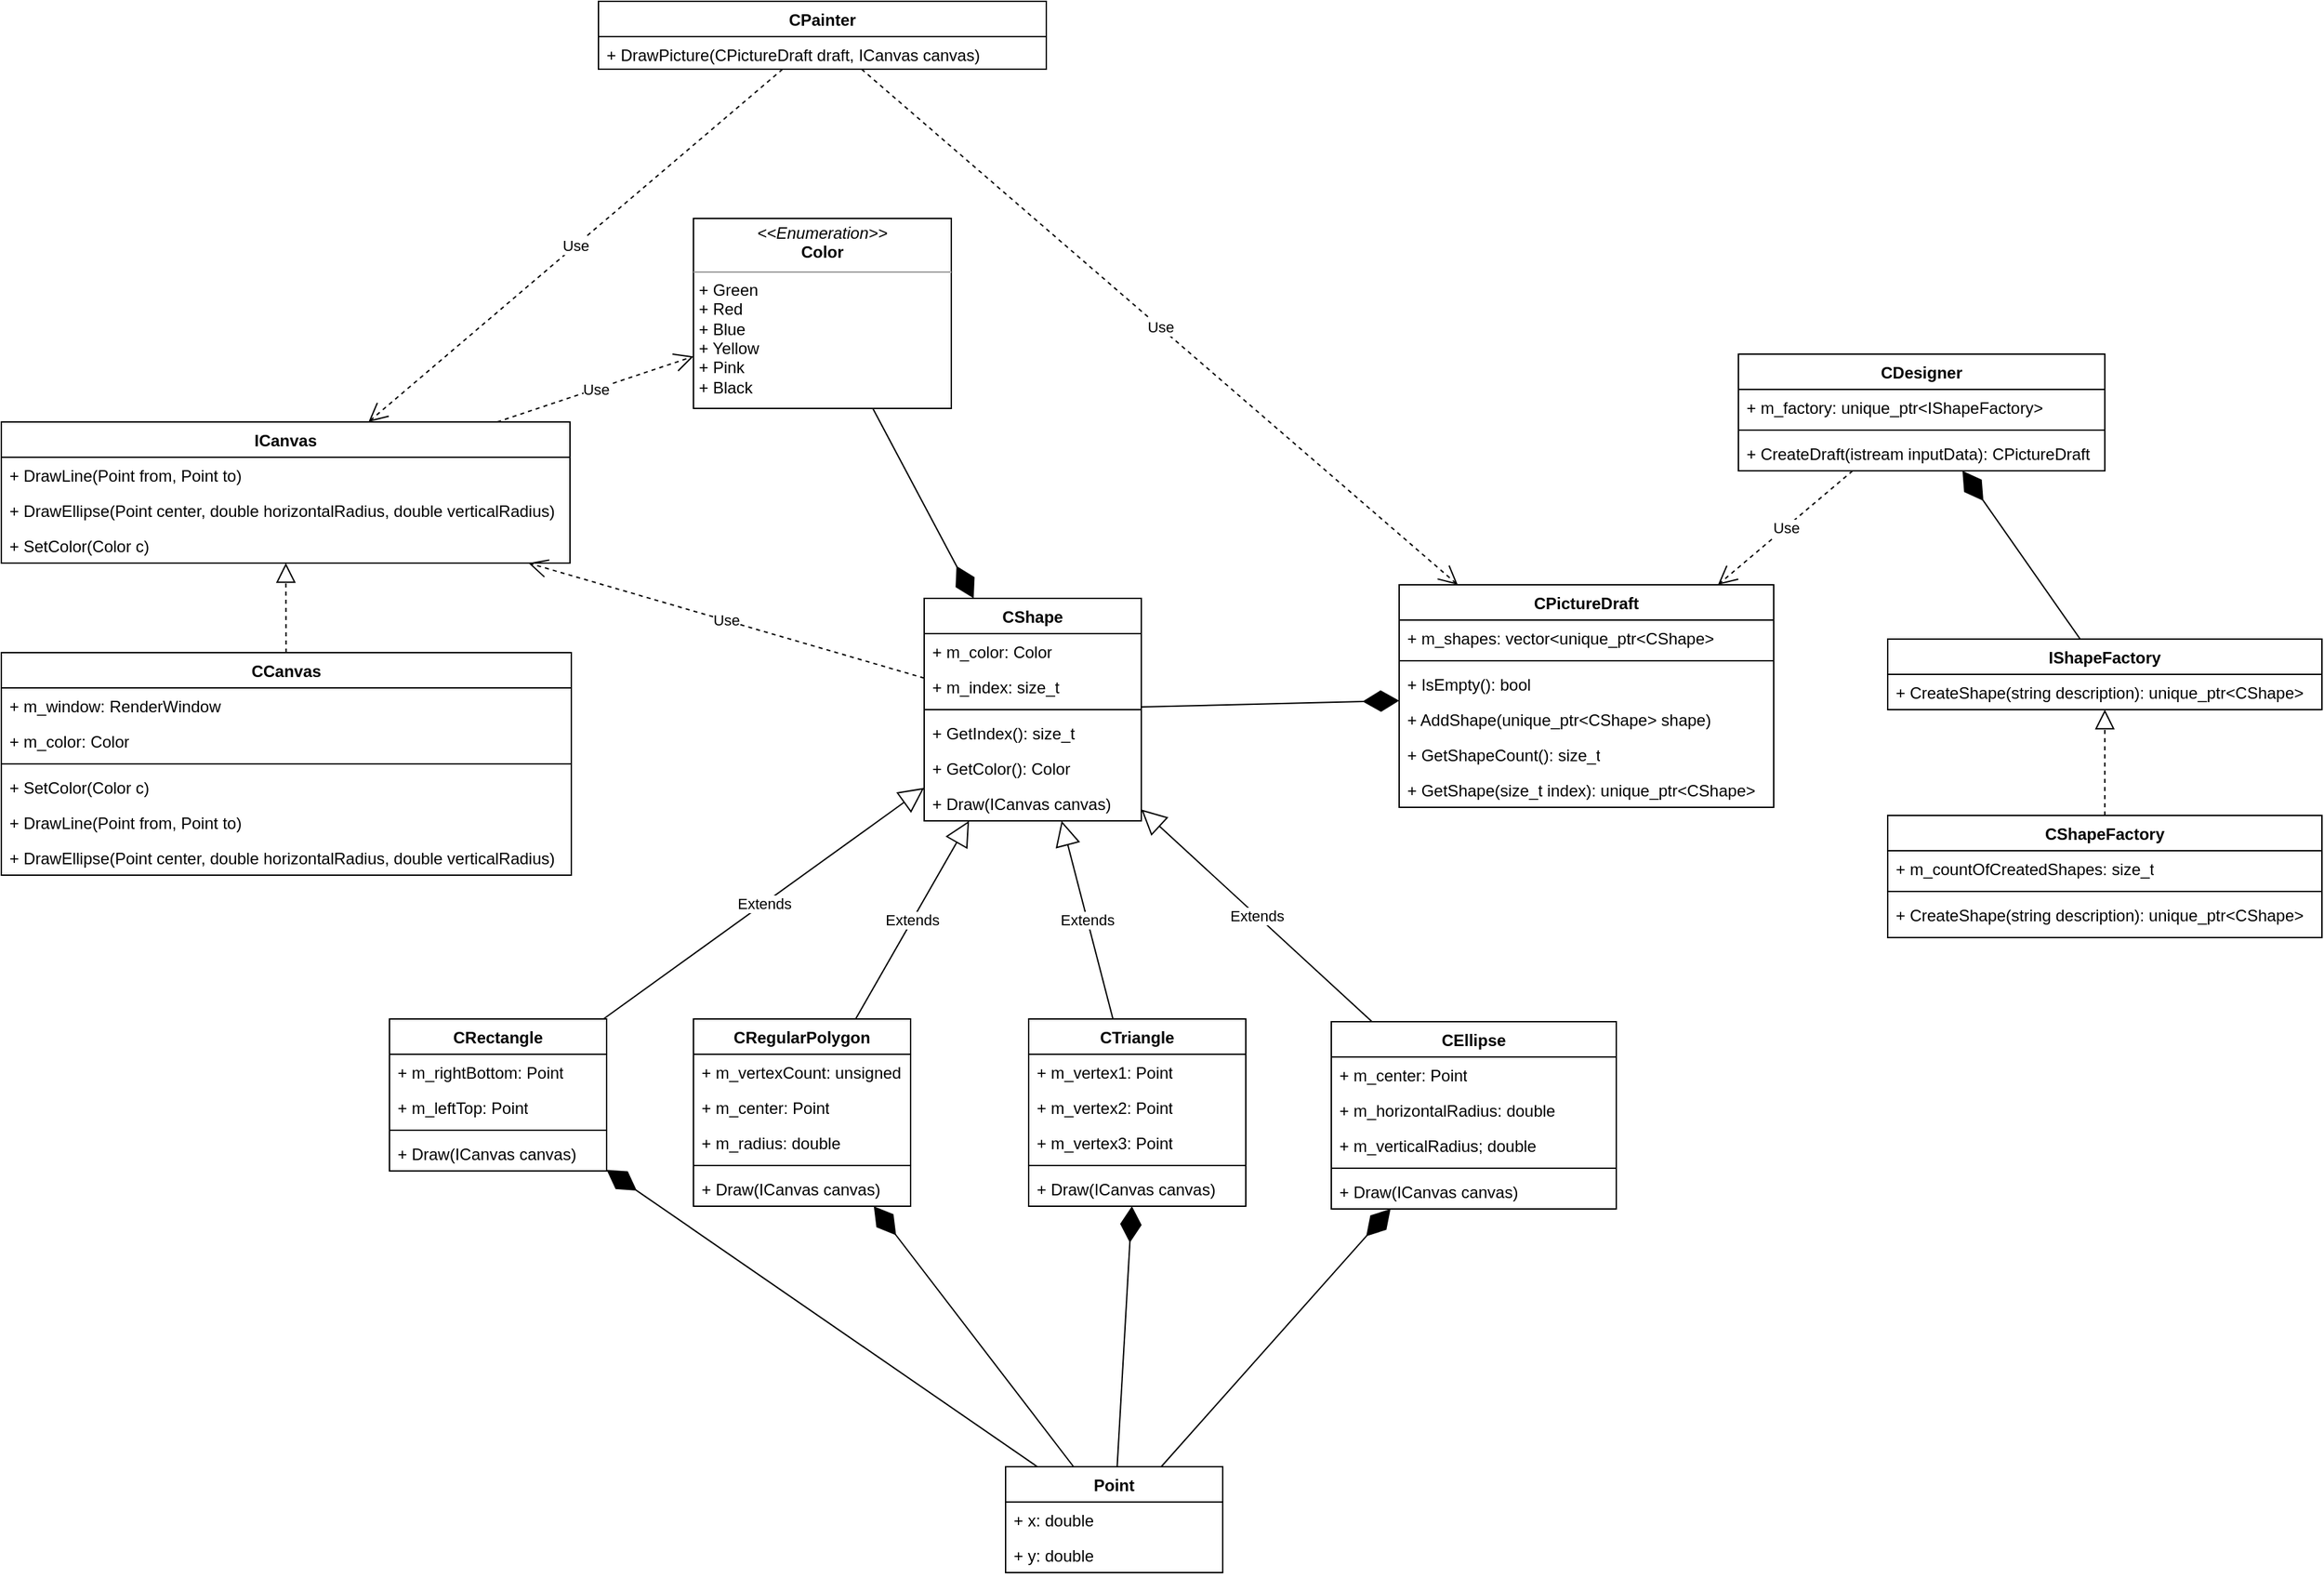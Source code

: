 <mxfile version="22.0.8" type="device">
  <diagram name="Страница — 1" id="-YNvMnQjq7Tij7BPcwQZ">
    <mxGraphModel dx="2577" dy="2059" grid="1" gridSize="10" guides="1" tooltips="1" connect="1" arrows="1" fold="1" page="1" pageScale="1" pageWidth="827" pageHeight="1169" math="0" shadow="0">
      <root>
        <mxCell id="0" />
        <mxCell id="1" parent="0" />
        <mxCell id="t78Gs1ULenRcxNKrH4xe-1" value="CPainter" style="swimlane;fontStyle=1;align=center;verticalAlign=top;childLayout=stackLayout;horizontal=1;startSize=26;horizontalStack=0;resizeParent=1;resizeParentMax=0;resizeLast=0;collapsible=1;marginBottom=0;whiteSpace=wrap;html=1;" parent="1" vertex="1">
          <mxGeometry x="350" y="-740" width="330" height="50" as="geometry" />
        </mxCell>
        <mxCell id="t78Gs1ULenRcxNKrH4xe-4" value="+ DrawPicture(CPictureDraft draft, ICanvas canvas)" style="text;strokeColor=none;fillColor=none;align=left;verticalAlign=top;spacingLeft=4;spacingRight=4;overflow=hidden;rotatable=0;points=[[0,0.5],[1,0.5]];portConstraint=eastwest;whiteSpace=wrap;html=1;" parent="t78Gs1ULenRcxNKrH4xe-1" vertex="1">
          <mxGeometry y="26" width="330" height="24" as="geometry" />
        </mxCell>
        <mxCell id="t78Gs1ULenRcxNKrH4xe-5" value="CPictureDraft" style="swimlane;fontStyle=1;align=center;verticalAlign=top;childLayout=stackLayout;horizontal=1;startSize=26;horizontalStack=0;resizeParent=1;resizeParentMax=0;resizeLast=0;collapsible=1;marginBottom=0;whiteSpace=wrap;html=1;" parent="1" vertex="1">
          <mxGeometry x="940" y="-310" width="276" height="164" as="geometry" />
        </mxCell>
        <mxCell id="t78Gs1ULenRcxNKrH4xe-6" value="+ m_shapes: vector&amp;lt;unique_ptr&amp;lt;CShape&amp;gt;" style="text;strokeColor=none;fillColor=none;align=left;verticalAlign=top;spacingLeft=4;spacingRight=4;overflow=hidden;rotatable=0;points=[[0,0.5],[1,0.5]];portConstraint=eastwest;whiteSpace=wrap;html=1;" parent="t78Gs1ULenRcxNKrH4xe-5" vertex="1">
          <mxGeometry y="26" width="276" height="26" as="geometry" />
        </mxCell>
        <mxCell id="t78Gs1ULenRcxNKrH4xe-7" value="" style="line;strokeWidth=1;fillColor=none;align=left;verticalAlign=middle;spacingTop=-1;spacingLeft=3;spacingRight=3;rotatable=0;labelPosition=right;points=[];portConstraint=eastwest;strokeColor=inherit;" parent="t78Gs1ULenRcxNKrH4xe-5" vertex="1">
          <mxGeometry y="52" width="276" height="8" as="geometry" />
        </mxCell>
        <mxCell id="t78Gs1ULenRcxNKrH4xe-8" value="+ IsEmpty(): bool" style="text;strokeColor=none;fillColor=none;align=left;verticalAlign=top;spacingLeft=4;spacingRight=4;overflow=hidden;rotatable=0;points=[[0,0.5],[1,0.5]];portConstraint=eastwest;whiteSpace=wrap;html=1;" parent="t78Gs1ULenRcxNKrH4xe-5" vertex="1">
          <mxGeometry y="60" width="276" height="26" as="geometry" />
        </mxCell>
        <mxCell id="t78Gs1ULenRcxNKrH4xe-9" value="+ AddShape(unique_ptr&amp;lt;CShape&amp;gt; shape)" style="text;strokeColor=none;fillColor=none;align=left;verticalAlign=top;spacingLeft=4;spacingRight=4;overflow=hidden;rotatable=0;points=[[0,0.5],[1,0.5]];portConstraint=eastwest;whiteSpace=wrap;html=1;" parent="t78Gs1ULenRcxNKrH4xe-5" vertex="1">
          <mxGeometry y="86" width="276" height="26" as="geometry" />
        </mxCell>
        <mxCell id="t78Gs1ULenRcxNKrH4xe-10" value="+ GetShapeCount(): size_t" style="text;strokeColor=none;fillColor=none;align=left;verticalAlign=top;spacingLeft=4;spacingRight=4;overflow=hidden;rotatable=0;points=[[0,0.5],[1,0.5]];portConstraint=eastwest;whiteSpace=wrap;html=1;" parent="t78Gs1ULenRcxNKrH4xe-5" vertex="1">
          <mxGeometry y="112" width="276" height="26" as="geometry" />
        </mxCell>
        <mxCell id="t78Gs1ULenRcxNKrH4xe-11" value="+ GetShape(size_t index): unique_ptr&amp;lt;CShape&amp;gt;" style="text;strokeColor=none;fillColor=none;align=left;verticalAlign=top;spacingLeft=4;spacingRight=4;overflow=hidden;rotatable=0;points=[[0,0.5],[1,0.5]];portConstraint=eastwest;whiteSpace=wrap;html=1;" parent="t78Gs1ULenRcxNKrH4xe-5" vertex="1">
          <mxGeometry y="138" width="276" height="26" as="geometry" />
        </mxCell>
        <mxCell id="t78Gs1ULenRcxNKrH4xe-12" value="CCanvas" style="swimlane;fontStyle=1;align=center;verticalAlign=top;childLayout=stackLayout;horizontal=1;startSize=26;horizontalStack=0;resizeParent=1;resizeParentMax=0;resizeLast=0;collapsible=1;marginBottom=0;whiteSpace=wrap;html=1;" parent="1" vertex="1">
          <mxGeometry x="-90" y="-260" width="420" height="164" as="geometry" />
        </mxCell>
        <mxCell id="t78Gs1ULenRcxNKrH4xe-16" value="+ m_window: RenderWindow" style="text;strokeColor=none;fillColor=none;align=left;verticalAlign=top;spacingLeft=4;spacingRight=4;overflow=hidden;rotatable=0;points=[[0,0.5],[1,0.5]];portConstraint=eastwest;whiteSpace=wrap;html=1;" parent="t78Gs1ULenRcxNKrH4xe-12" vertex="1">
          <mxGeometry y="26" width="420" height="26" as="geometry" />
        </mxCell>
        <mxCell id="t78Gs1ULenRcxNKrH4xe-13" value="+ m_color: Color" style="text;strokeColor=none;fillColor=none;align=left;verticalAlign=top;spacingLeft=4;spacingRight=4;overflow=hidden;rotatable=0;points=[[0,0.5],[1,0.5]];portConstraint=eastwest;whiteSpace=wrap;html=1;" parent="t78Gs1ULenRcxNKrH4xe-12" vertex="1">
          <mxGeometry y="52" width="420" height="26" as="geometry" />
        </mxCell>
        <mxCell id="t78Gs1ULenRcxNKrH4xe-14" value="" style="line;strokeWidth=1;fillColor=none;align=left;verticalAlign=middle;spacingTop=-1;spacingLeft=3;spacingRight=3;rotatable=0;labelPosition=right;points=[];portConstraint=eastwest;strokeColor=inherit;" parent="t78Gs1ULenRcxNKrH4xe-12" vertex="1">
          <mxGeometry y="78" width="420" height="8" as="geometry" />
        </mxCell>
        <mxCell id="t78Gs1ULenRcxNKrH4xe-15" value="+ SetColor(Color c)" style="text;strokeColor=none;fillColor=none;align=left;verticalAlign=top;spacingLeft=4;spacingRight=4;overflow=hidden;rotatable=0;points=[[0,0.5],[1,0.5]];portConstraint=eastwest;whiteSpace=wrap;html=1;" parent="t78Gs1ULenRcxNKrH4xe-12" vertex="1">
          <mxGeometry y="86" width="420" height="26" as="geometry" />
        </mxCell>
        <mxCell id="t78Gs1ULenRcxNKrH4xe-17" value="+ DrawLine(Point from, Point to)" style="text;strokeColor=none;fillColor=none;align=left;verticalAlign=top;spacingLeft=4;spacingRight=4;overflow=hidden;rotatable=0;points=[[0,0.5],[1,0.5]];portConstraint=eastwest;whiteSpace=wrap;html=1;" parent="t78Gs1ULenRcxNKrH4xe-12" vertex="1">
          <mxGeometry y="112" width="420" height="26" as="geometry" />
        </mxCell>
        <mxCell id="t78Gs1ULenRcxNKrH4xe-18" value="+ DrawEllipse(Point center, double horizontalRadius, double verticalRadius)" style="text;strokeColor=none;fillColor=none;align=left;verticalAlign=top;spacingLeft=4;spacingRight=4;overflow=hidden;rotatable=0;points=[[0,0.5],[1,0.5]];portConstraint=eastwest;whiteSpace=wrap;html=1;" parent="t78Gs1ULenRcxNKrH4xe-12" vertex="1">
          <mxGeometry y="138" width="420" height="26" as="geometry" />
        </mxCell>
        <mxCell id="t78Gs1ULenRcxNKrH4xe-19" value="CDesigner" style="swimlane;fontStyle=1;align=center;verticalAlign=top;childLayout=stackLayout;horizontal=1;startSize=26;horizontalStack=0;resizeParent=1;resizeParentMax=0;resizeLast=0;collapsible=1;marginBottom=0;whiteSpace=wrap;html=1;" parent="1" vertex="1">
          <mxGeometry x="1190" y="-480" width="270" height="86" as="geometry" />
        </mxCell>
        <mxCell id="t78Gs1ULenRcxNKrH4xe-20" value="+ m_factory: unique_ptr&amp;lt;IShapeFactory&amp;gt;" style="text;strokeColor=none;fillColor=none;align=left;verticalAlign=top;spacingLeft=4;spacingRight=4;overflow=hidden;rotatable=0;points=[[0,0.5],[1,0.5]];portConstraint=eastwest;whiteSpace=wrap;html=1;" parent="t78Gs1ULenRcxNKrH4xe-19" vertex="1">
          <mxGeometry y="26" width="270" height="26" as="geometry" />
        </mxCell>
        <mxCell id="t78Gs1ULenRcxNKrH4xe-21" value="" style="line;strokeWidth=1;fillColor=none;align=left;verticalAlign=middle;spacingTop=-1;spacingLeft=3;spacingRight=3;rotatable=0;labelPosition=right;points=[];portConstraint=eastwest;strokeColor=inherit;" parent="t78Gs1ULenRcxNKrH4xe-19" vertex="1">
          <mxGeometry y="52" width="270" height="8" as="geometry" />
        </mxCell>
        <mxCell id="t78Gs1ULenRcxNKrH4xe-22" value="+ CreateDraft(istream inputData): CPictureDraft" style="text;strokeColor=none;fillColor=none;align=left;verticalAlign=top;spacingLeft=4;spacingRight=4;overflow=hidden;rotatable=0;points=[[0,0.5],[1,0.5]];portConstraint=eastwest;whiteSpace=wrap;html=1;" parent="t78Gs1ULenRcxNKrH4xe-19" vertex="1">
          <mxGeometry y="60" width="270" height="26" as="geometry" />
        </mxCell>
        <mxCell id="t78Gs1ULenRcxNKrH4xe-23" value="CEllipse" style="swimlane;fontStyle=1;align=center;verticalAlign=top;childLayout=stackLayout;horizontal=1;startSize=26;horizontalStack=0;resizeParent=1;resizeParentMax=0;resizeLast=0;collapsible=1;marginBottom=0;whiteSpace=wrap;html=1;" parent="1" vertex="1">
          <mxGeometry x="890" y="12" width="210" height="138" as="geometry" />
        </mxCell>
        <mxCell id="t78Gs1ULenRcxNKrH4xe-27" value="+ m_center: Point" style="text;strokeColor=none;fillColor=none;align=left;verticalAlign=top;spacingLeft=4;spacingRight=4;overflow=hidden;rotatable=0;points=[[0,0.5],[1,0.5]];portConstraint=eastwest;whiteSpace=wrap;html=1;" parent="t78Gs1ULenRcxNKrH4xe-23" vertex="1">
          <mxGeometry y="26" width="210" height="26" as="geometry" />
        </mxCell>
        <mxCell id="t78Gs1ULenRcxNKrH4xe-28" value="+ m_horizontalRadius: double" style="text;strokeColor=none;fillColor=none;align=left;verticalAlign=top;spacingLeft=4;spacingRight=4;overflow=hidden;rotatable=0;points=[[0,0.5],[1,0.5]];portConstraint=eastwest;whiteSpace=wrap;html=1;" parent="t78Gs1ULenRcxNKrH4xe-23" vertex="1">
          <mxGeometry y="52" width="210" height="26" as="geometry" />
        </mxCell>
        <mxCell id="t78Gs1ULenRcxNKrH4xe-24" value="+ m_verticalRadius; double" style="text;strokeColor=none;fillColor=none;align=left;verticalAlign=top;spacingLeft=4;spacingRight=4;overflow=hidden;rotatable=0;points=[[0,0.5],[1,0.5]];portConstraint=eastwest;whiteSpace=wrap;html=1;" parent="t78Gs1ULenRcxNKrH4xe-23" vertex="1">
          <mxGeometry y="78" width="210" height="26" as="geometry" />
        </mxCell>
        <mxCell id="t78Gs1ULenRcxNKrH4xe-25" value="" style="line;strokeWidth=1;fillColor=none;align=left;verticalAlign=middle;spacingTop=-1;spacingLeft=3;spacingRight=3;rotatable=0;labelPosition=right;points=[];portConstraint=eastwest;strokeColor=inherit;" parent="t78Gs1ULenRcxNKrH4xe-23" vertex="1">
          <mxGeometry y="104" width="210" height="8" as="geometry" />
        </mxCell>
        <mxCell id="t78Gs1ULenRcxNKrH4xe-26" value="+ Draw(ICanvas canvas)" style="text;strokeColor=none;fillColor=none;align=left;verticalAlign=top;spacingLeft=4;spacingRight=4;overflow=hidden;rotatable=0;points=[[0,0.5],[1,0.5]];portConstraint=eastwest;whiteSpace=wrap;html=1;" parent="t78Gs1ULenRcxNKrH4xe-23" vertex="1">
          <mxGeometry y="112" width="210" height="26" as="geometry" />
        </mxCell>
        <mxCell id="t78Gs1ULenRcxNKrH4xe-29" value="CRectangle" style="swimlane;fontStyle=1;align=center;verticalAlign=top;childLayout=stackLayout;horizontal=1;startSize=26;horizontalStack=0;resizeParent=1;resizeParentMax=0;resizeLast=0;collapsible=1;marginBottom=0;whiteSpace=wrap;html=1;" parent="1" vertex="1">
          <mxGeometry x="196" y="10" width="160" height="112" as="geometry" />
        </mxCell>
        <mxCell id="t78Gs1ULenRcxNKrH4xe-33" value="+ m_rightBottom: Point" style="text;strokeColor=none;fillColor=none;align=left;verticalAlign=top;spacingLeft=4;spacingRight=4;overflow=hidden;rotatable=0;points=[[0,0.5],[1,0.5]];portConstraint=eastwest;whiteSpace=wrap;html=1;" parent="t78Gs1ULenRcxNKrH4xe-29" vertex="1">
          <mxGeometry y="26" width="160" height="26" as="geometry" />
        </mxCell>
        <mxCell id="t78Gs1ULenRcxNKrH4xe-30" value="+ m_leftTop: Point" style="text;strokeColor=none;fillColor=none;align=left;verticalAlign=top;spacingLeft=4;spacingRight=4;overflow=hidden;rotatable=0;points=[[0,0.5],[1,0.5]];portConstraint=eastwest;whiteSpace=wrap;html=1;" parent="t78Gs1ULenRcxNKrH4xe-29" vertex="1">
          <mxGeometry y="52" width="160" height="26" as="geometry" />
        </mxCell>
        <mxCell id="t78Gs1ULenRcxNKrH4xe-31" value="" style="line;strokeWidth=1;fillColor=none;align=left;verticalAlign=middle;spacingTop=-1;spacingLeft=3;spacingRight=3;rotatable=0;labelPosition=right;points=[];portConstraint=eastwest;strokeColor=inherit;" parent="t78Gs1ULenRcxNKrH4xe-29" vertex="1">
          <mxGeometry y="78" width="160" height="8" as="geometry" />
        </mxCell>
        <mxCell id="t78Gs1ULenRcxNKrH4xe-32" value="+ Draw(ICanvas canvas)" style="text;strokeColor=none;fillColor=none;align=left;verticalAlign=top;spacingLeft=4;spacingRight=4;overflow=hidden;rotatable=0;points=[[0,0.5],[1,0.5]];portConstraint=eastwest;whiteSpace=wrap;html=1;" parent="t78Gs1ULenRcxNKrH4xe-29" vertex="1">
          <mxGeometry y="86" width="160" height="26" as="geometry" />
        </mxCell>
        <mxCell id="t78Gs1ULenRcxNKrH4xe-34" value="CRegularPolygon" style="swimlane;fontStyle=1;align=center;verticalAlign=top;childLayout=stackLayout;horizontal=1;startSize=26;horizontalStack=0;resizeParent=1;resizeParentMax=0;resizeLast=0;collapsible=1;marginBottom=0;whiteSpace=wrap;html=1;" parent="1" vertex="1">
          <mxGeometry x="420" y="10" width="160" height="138" as="geometry" />
        </mxCell>
        <mxCell id="t78Gs1ULenRcxNKrH4xe-35" value="+ m_vertexCount: unsigned" style="text;strokeColor=none;fillColor=none;align=left;verticalAlign=top;spacingLeft=4;spacingRight=4;overflow=hidden;rotatable=0;points=[[0,0.5],[1,0.5]];portConstraint=eastwest;whiteSpace=wrap;html=1;" parent="t78Gs1ULenRcxNKrH4xe-34" vertex="1">
          <mxGeometry y="26" width="160" height="26" as="geometry" />
        </mxCell>
        <mxCell id="t78Gs1ULenRcxNKrH4xe-38" value="+ m_center: Point" style="text;strokeColor=none;fillColor=none;align=left;verticalAlign=top;spacingLeft=4;spacingRight=4;overflow=hidden;rotatable=0;points=[[0,0.5],[1,0.5]];portConstraint=eastwest;whiteSpace=wrap;html=1;" parent="t78Gs1ULenRcxNKrH4xe-34" vertex="1">
          <mxGeometry y="52" width="160" height="26" as="geometry" />
        </mxCell>
        <mxCell id="t78Gs1ULenRcxNKrH4xe-39" value="+ m_radius: double" style="text;strokeColor=none;fillColor=none;align=left;verticalAlign=top;spacingLeft=4;spacingRight=4;overflow=hidden;rotatable=0;points=[[0,0.5],[1,0.5]];portConstraint=eastwest;whiteSpace=wrap;html=1;" parent="t78Gs1ULenRcxNKrH4xe-34" vertex="1">
          <mxGeometry y="78" width="160" height="26" as="geometry" />
        </mxCell>
        <mxCell id="t78Gs1ULenRcxNKrH4xe-36" value="" style="line;strokeWidth=1;fillColor=none;align=left;verticalAlign=middle;spacingTop=-1;spacingLeft=3;spacingRight=3;rotatable=0;labelPosition=right;points=[];portConstraint=eastwest;strokeColor=inherit;" parent="t78Gs1ULenRcxNKrH4xe-34" vertex="1">
          <mxGeometry y="104" width="160" height="8" as="geometry" />
        </mxCell>
        <mxCell id="t78Gs1ULenRcxNKrH4xe-37" value="+ Draw(ICanvas canvas)" style="text;strokeColor=none;fillColor=none;align=left;verticalAlign=top;spacingLeft=4;spacingRight=4;overflow=hidden;rotatable=0;points=[[0,0.5],[1,0.5]];portConstraint=eastwest;whiteSpace=wrap;html=1;" parent="t78Gs1ULenRcxNKrH4xe-34" vertex="1">
          <mxGeometry y="112" width="160" height="26" as="geometry" />
        </mxCell>
        <mxCell id="t78Gs1ULenRcxNKrH4xe-40" value="CShape" style="swimlane;fontStyle=1;align=center;verticalAlign=top;childLayout=stackLayout;horizontal=1;startSize=26;horizontalStack=0;resizeParent=1;resizeParentMax=0;resizeLast=0;collapsible=1;marginBottom=0;whiteSpace=wrap;html=1;" parent="1" vertex="1">
          <mxGeometry x="590" y="-300" width="160" height="164" as="geometry" />
        </mxCell>
        <mxCell id="t78Gs1ULenRcxNKrH4xe-44" value="+ m_color: Color" style="text;strokeColor=none;fillColor=none;align=left;verticalAlign=top;spacingLeft=4;spacingRight=4;overflow=hidden;rotatable=0;points=[[0,0.5],[1,0.5]];portConstraint=eastwest;whiteSpace=wrap;html=1;" parent="t78Gs1ULenRcxNKrH4xe-40" vertex="1">
          <mxGeometry y="26" width="160" height="26" as="geometry" />
        </mxCell>
        <mxCell id="t78Gs1ULenRcxNKrH4xe-41" value="+ m_index: size_t" style="text;strokeColor=none;fillColor=none;align=left;verticalAlign=top;spacingLeft=4;spacingRight=4;overflow=hidden;rotatable=0;points=[[0,0.5],[1,0.5]];portConstraint=eastwest;whiteSpace=wrap;html=1;" parent="t78Gs1ULenRcxNKrH4xe-40" vertex="1">
          <mxGeometry y="52" width="160" height="26" as="geometry" />
        </mxCell>
        <mxCell id="t78Gs1ULenRcxNKrH4xe-42" value="" style="line;strokeWidth=1;fillColor=none;align=left;verticalAlign=middle;spacingTop=-1;spacingLeft=3;spacingRight=3;rotatable=0;labelPosition=right;points=[];portConstraint=eastwest;strokeColor=inherit;" parent="t78Gs1ULenRcxNKrH4xe-40" vertex="1">
          <mxGeometry y="78" width="160" height="8" as="geometry" />
        </mxCell>
        <mxCell id="t78Gs1ULenRcxNKrH4xe-43" value="+ GetIndex(): size_t" style="text;strokeColor=none;fillColor=none;align=left;verticalAlign=top;spacingLeft=4;spacingRight=4;overflow=hidden;rotatable=0;points=[[0,0.5],[1,0.5]];portConstraint=eastwest;whiteSpace=wrap;html=1;" parent="t78Gs1ULenRcxNKrH4xe-40" vertex="1">
          <mxGeometry y="86" width="160" height="26" as="geometry" />
        </mxCell>
        <mxCell id="t78Gs1ULenRcxNKrH4xe-45" value="+ GetColor(): Color" style="text;strokeColor=none;fillColor=none;align=left;verticalAlign=top;spacingLeft=4;spacingRight=4;overflow=hidden;rotatable=0;points=[[0,0.5],[1,0.5]];portConstraint=eastwest;whiteSpace=wrap;html=1;" parent="t78Gs1ULenRcxNKrH4xe-40" vertex="1">
          <mxGeometry y="112" width="160" height="26" as="geometry" />
        </mxCell>
        <mxCell id="t78Gs1ULenRcxNKrH4xe-46" value="+ Draw(ICanvas canvas)" style="text;strokeColor=none;fillColor=none;align=left;verticalAlign=top;spacingLeft=4;spacingRight=4;overflow=hidden;rotatable=0;points=[[0,0.5],[1,0.5]];portConstraint=eastwest;whiteSpace=wrap;html=1;" parent="t78Gs1ULenRcxNKrH4xe-40" vertex="1">
          <mxGeometry y="138" width="160" height="26" as="geometry" />
        </mxCell>
        <mxCell id="t78Gs1ULenRcxNKrH4xe-47" value="CShapeFactory" style="swimlane;fontStyle=1;align=center;verticalAlign=top;childLayout=stackLayout;horizontal=1;startSize=26;horizontalStack=0;resizeParent=1;resizeParentMax=0;resizeLast=0;collapsible=1;marginBottom=0;whiteSpace=wrap;html=1;" parent="1" vertex="1">
          <mxGeometry x="1300" y="-140" width="320" height="90" as="geometry" />
        </mxCell>
        <mxCell id="t78Gs1ULenRcxNKrH4xe-48" value="+ m_countOfCreatedShapes: size_t" style="text;strokeColor=none;fillColor=none;align=left;verticalAlign=top;spacingLeft=4;spacingRight=4;overflow=hidden;rotatable=0;points=[[0,0.5],[1,0.5]];portConstraint=eastwest;whiteSpace=wrap;html=1;" parent="t78Gs1ULenRcxNKrH4xe-47" vertex="1">
          <mxGeometry y="26" width="320" height="26" as="geometry" />
        </mxCell>
        <mxCell id="t78Gs1ULenRcxNKrH4xe-49" value="" style="line;strokeWidth=1;fillColor=none;align=left;verticalAlign=middle;spacingTop=-1;spacingLeft=3;spacingRight=3;rotatable=0;labelPosition=right;points=[];portConstraint=eastwest;strokeColor=inherit;" parent="t78Gs1ULenRcxNKrH4xe-47" vertex="1">
          <mxGeometry y="52" width="320" height="8" as="geometry" />
        </mxCell>
        <mxCell id="t78Gs1ULenRcxNKrH4xe-50" value="+ CreateShape(string description): unique_ptr&amp;lt;CShape&amp;gt;" style="text;strokeColor=none;fillColor=none;align=left;verticalAlign=top;spacingLeft=4;spacingRight=4;overflow=hidden;rotatable=0;points=[[0,0.5],[1,0.5]];portConstraint=eastwest;whiteSpace=wrap;html=1;" parent="t78Gs1ULenRcxNKrH4xe-47" vertex="1">
          <mxGeometry y="60" width="320" height="30" as="geometry" />
        </mxCell>
        <mxCell id="t78Gs1ULenRcxNKrH4xe-51" value="CTriangle" style="swimlane;fontStyle=1;align=center;verticalAlign=top;childLayout=stackLayout;horizontal=1;startSize=26;horizontalStack=0;resizeParent=1;resizeParentMax=0;resizeLast=0;collapsible=1;marginBottom=0;whiteSpace=wrap;html=1;" parent="1" vertex="1">
          <mxGeometry x="667" y="10" width="160" height="138" as="geometry" />
        </mxCell>
        <mxCell id="t78Gs1ULenRcxNKrH4xe-55" value="+ m_vertex1: Point" style="text;strokeColor=none;fillColor=none;align=left;verticalAlign=top;spacingLeft=4;spacingRight=4;overflow=hidden;rotatable=0;points=[[0,0.5],[1,0.5]];portConstraint=eastwest;whiteSpace=wrap;html=1;" parent="t78Gs1ULenRcxNKrH4xe-51" vertex="1">
          <mxGeometry y="26" width="160" height="26" as="geometry" />
        </mxCell>
        <mxCell id="t78Gs1ULenRcxNKrH4xe-56" value="+ m_vertex2: Point" style="text;strokeColor=none;fillColor=none;align=left;verticalAlign=top;spacingLeft=4;spacingRight=4;overflow=hidden;rotatable=0;points=[[0,0.5],[1,0.5]];portConstraint=eastwest;whiteSpace=wrap;html=1;" parent="t78Gs1ULenRcxNKrH4xe-51" vertex="1">
          <mxGeometry y="52" width="160" height="26" as="geometry" />
        </mxCell>
        <mxCell id="t78Gs1ULenRcxNKrH4xe-52" value="+ m_vertex3: Point" style="text;strokeColor=none;fillColor=none;align=left;verticalAlign=top;spacingLeft=4;spacingRight=4;overflow=hidden;rotatable=0;points=[[0,0.5],[1,0.5]];portConstraint=eastwest;whiteSpace=wrap;html=1;" parent="t78Gs1ULenRcxNKrH4xe-51" vertex="1">
          <mxGeometry y="78" width="160" height="26" as="geometry" />
        </mxCell>
        <mxCell id="t78Gs1ULenRcxNKrH4xe-53" value="" style="line;strokeWidth=1;fillColor=none;align=left;verticalAlign=middle;spacingTop=-1;spacingLeft=3;spacingRight=3;rotatable=0;labelPosition=right;points=[];portConstraint=eastwest;strokeColor=inherit;" parent="t78Gs1ULenRcxNKrH4xe-51" vertex="1">
          <mxGeometry y="104" width="160" height="8" as="geometry" />
        </mxCell>
        <mxCell id="t78Gs1ULenRcxNKrH4xe-54" value="+ Draw(ICanvas canvas)" style="text;strokeColor=none;fillColor=none;align=left;verticalAlign=top;spacingLeft=4;spacingRight=4;overflow=hidden;rotatable=0;points=[[0,0.5],[1,0.5]];portConstraint=eastwest;whiteSpace=wrap;html=1;" parent="t78Gs1ULenRcxNKrH4xe-51" vertex="1">
          <mxGeometry y="112" width="160" height="26" as="geometry" />
        </mxCell>
        <mxCell id="t78Gs1ULenRcxNKrH4xe-57" value="ICanvas" style="swimlane;fontStyle=1;align=center;verticalAlign=top;childLayout=stackLayout;horizontal=1;startSize=26;horizontalStack=0;resizeParent=1;resizeParentMax=0;resizeLast=0;collapsible=1;marginBottom=0;whiteSpace=wrap;html=1;" parent="1" vertex="1">
          <mxGeometry x="-90" y="-430" width="419" height="104" as="geometry" />
        </mxCell>
        <mxCell id="t78Gs1ULenRcxNKrH4xe-61" value="+ DrawLine(Point from, Point to)" style="text;strokeColor=none;fillColor=none;align=left;verticalAlign=top;spacingLeft=4;spacingRight=4;overflow=hidden;rotatable=0;points=[[0,0.5],[1,0.5]];portConstraint=eastwest;whiteSpace=wrap;html=1;" parent="t78Gs1ULenRcxNKrH4xe-57" vertex="1">
          <mxGeometry y="26" width="419" height="26" as="geometry" />
        </mxCell>
        <mxCell id="t78Gs1ULenRcxNKrH4xe-62" value="+ DrawEllipse(Point center, double horizontalRadius, double verticalRadius)" style="text;strokeColor=none;fillColor=none;align=left;verticalAlign=top;spacingLeft=4;spacingRight=4;overflow=hidden;rotatable=0;points=[[0,0.5],[1,0.5]];portConstraint=eastwest;whiteSpace=wrap;html=1;" parent="t78Gs1ULenRcxNKrH4xe-57" vertex="1">
          <mxGeometry y="52" width="419" height="26" as="geometry" />
        </mxCell>
        <mxCell id="t78Gs1ULenRcxNKrH4xe-60" value="+ SetColor(Color c)" style="text;strokeColor=none;fillColor=none;align=left;verticalAlign=top;spacingLeft=4;spacingRight=4;overflow=hidden;rotatable=0;points=[[0,0.5],[1,0.5]];portConstraint=eastwest;whiteSpace=wrap;html=1;" parent="t78Gs1ULenRcxNKrH4xe-57" vertex="1">
          <mxGeometry y="78" width="419" height="26" as="geometry" />
        </mxCell>
        <mxCell id="t78Gs1ULenRcxNKrH4xe-63" value="IShapeFactory" style="swimlane;fontStyle=1;align=center;verticalAlign=top;childLayout=stackLayout;horizontal=1;startSize=26;horizontalStack=0;resizeParent=1;resizeParentMax=0;resizeLast=0;collapsible=1;marginBottom=0;whiteSpace=wrap;html=1;" parent="1" vertex="1">
          <mxGeometry x="1300" y="-270" width="320" height="52" as="geometry" />
        </mxCell>
        <mxCell id="t78Gs1ULenRcxNKrH4xe-66" value="+ CreateShape(string description): unique_ptr&amp;lt;CShape&amp;gt;" style="text;strokeColor=none;fillColor=none;align=left;verticalAlign=top;spacingLeft=4;spacingRight=4;overflow=hidden;rotatable=0;points=[[0,0.5],[1,0.5]];portConstraint=eastwest;whiteSpace=wrap;html=1;" parent="t78Gs1ULenRcxNKrH4xe-63" vertex="1">
          <mxGeometry y="26" width="320" height="26" as="geometry" />
        </mxCell>
        <mxCell id="t78Gs1ULenRcxNKrH4xe-67" value="Point" style="swimlane;fontStyle=1;align=center;verticalAlign=top;childLayout=stackLayout;horizontal=1;startSize=26;horizontalStack=0;resizeParent=1;resizeParentMax=0;resizeLast=0;collapsible=1;marginBottom=0;whiteSpace=wrap;html=1;" parent="1" vertex="1">
          <mxGeometry x="650" y="340" width="160" height="78" as="geometry" />
        </mxCell>
        <mxCell id="t78Gs1ULenRcxNKrH4xe-68" value="+ x: double" style="text;strokeColor=none;fillColor=none;align=left;verticalAlign=top;spacingLeft=4;spacingRight=4;overflow=hidden;rotatable=0;points=[[0,0.5],[1,0.5]];portConstraint=eastwest;whiteSpace=wrap;html=1;" parent="t78Gs1ULenRcxNKrH4xe-67" vertex="1">
          <mxGeometry y="26" width="160" height="26" as="geometry" />
        </mxCell>
        <mxCell id="t78Gs1ULenRcxNKrH4xe-71" value="+ y: double" style="text;strokeColor=none;fillColor=none;align=left;verticalAlign=top;spacingLeft=4;spacingRight=4;overflow=hidden;rotatable=0;points=[[0,0.5],[1,0.5]];portConstraint=eastwest;whiteSpace=wrap;html=1;" parent="t78Gs1ULenRcxNKrH4xe-67" vertex="1">
          <mxGeometry y="52" width="160" height="26" as="geometry" />
        </mxCell>
        <mxCell id="AnB2SD6rqKawB2Yc-RQ1-1" value="" style="endArrow=block;dashed=1;endFill=0;endSize=12;html=1;rounded=0;" edge="1" parent="1" source="t78Gs1ULenRcxNKrH4xe-12" target="t78Gs1ULenRcxNKrH4xe-57">
          <mxGeometry width="160" relative="1" as="geometry">
            <mxPoint x="10" y="-180" as="sourcePoint" />
            <mxPoint x="170" y="-180" as="targetPoint" />
          </mxGeometry>
        </mxCell>
        <mxCell id="AnB2SD6rqKawB2Yc-RQ1-2" value="" style="endArrow=block;dashed=1;endFill=0;endSize=12;html=1;rounded=0;" edge="1" parent="1" source="t78Gs1ULenRcxNKrH4xe-47" target="t78Gs1ULenRcxNKrH4xe-63">
          <mxGeometry width="160" relative="1" as="geometry">
            <mxPoint x="1600" y="-100" as="sourcePoint" />
            <mxPoint x="1760" y="-100" as="targetPoint" />
          </mxGeometry>
        </mxCell>
        <mxCell id="AnB2SD6rqKawB2Yc-RQ1-3" value="Extends" style="endArrow=block;endSize=16;endFill=0;html=1;rounded=0;" edge="1" parent="1" source="t78Gs1ULenRcxNKrH4xe-29" target="t78Gs1ULenRcxNKrH4xe-40">
          <mxGeometry width="160" relative="1" as="geometry">
            <mxPoint x="580" y="-40" as="sourcePoint" />
            <mxPoint x="740" y="-40" as="targetPoint" />
          </mxGeometry>
        </mxCell>
        <mxCell id="AnB2SD6rqKawB2Yc-RQ1-4" value="Extends" style="endArrow=block;endSize=16;endFill=0;html=1;rounded=0;" edge="1" parent="1" source="t78Gs1ULenRcxNKrH4xe-34" target="t78Gs1ULenRcxNKrH4xe-40">
          <mxGeometry width="160" relative="1" as="geometry">
            <mxPoint x="580" y="-40" as="sourcePoint" />
            <mxPoint x="740" y="-40" as="targetPoint" />
          </mxGeometry>
        </mxCell>
        <mxCell id="AnB2SD6rqKawB2Yc-RQ1-5" value="Extends" style="endArrow=block;endSize=16;endFill=0;html=1;rounded=0;" edge="1" parent="1" source="t78Gs1ULenRcxNKrH4xe-51" target="t78Gs1ULenRcxNKrH4xe-40">
          <mxGeometry width="160" relative="1" as="geometry">
            <mxPoint x="580" y="-40" as="sourcePoint" />
            <mxPoint x="740" y="-40" as="targetPoint" />
          </mxGeometry>
        </mxCell>
        <mxCell id="AnB2SD6rqKawB2Yc-RQ1-6" value="Extends" style="endArrow=block;endSize=16;endFill=0;html=1;rounded=0;" edge="1" parent="1" source="t78Gs1ULenRcxNKrH4xe-23" target="t78Gs1ULenRcxNKrH4xe-40">
          <mxGeometry width="160" relative="1" as="geometry">
            <mxPoint x="580" y="-60" as="sourcePoint" />
            <mxPoint x="740" y="-60" as="targetPoint" />
          </mxGeometry>
        </mxCell>
        <mxCell id="AnB2SD6rqKawB2Yc-RQ1-9" value="" style="endArrow=diamondThin;endFill=1;endSize=24;html=1;rounded=0;" edge="1" parent="1" source="t78Gs1ULenRcxNKrH4xe-63" target="t78Gs1ULenRcxNKrH4xe-19">
          <mxGeometry width="160" relative="1" as="geometry">
            <mxPoint x="1140" y="-40" as="sourcePoint" />
            <mxPoint x="1300" y="-40" as="targetPoint" />
          </mxGeometry>
        </mxCell>
        <mxCell id="AnB2SD6rqKawB2Yc-RQ1-11" value="" style="endArrow=diamondThin;endFill=1;endSize=24;html=1;rounded=0;" edge="1" parent="1" source="t78Gs1ULenRcxNKrH4xe-40" target="t78Gs1ULenRcxNKrH4xe-5">
          <mxGeometry width="160" relative="1" as="geometry">
            <mxPoint x="1110" y="-300" as="sourcePoint" />
            <mxPoint x="1270" y="-300" as="targetPoint" />
          </mxGeometry>
        </mxCell>
        <mxCell id="AnB2SD6rqKawB2Yc-RQ1-13" value="Use" style="endArrow=open;endSize=12;dashed=1;html=1;rounded=0;" edge="1" parent="1" source="t78Gs1ULenRcxNKrH4xe-40" target="t78Gs1ULenRcxNKrH4xe-57">
          <mxGeometry width="160" relative="1" as="geometry">
            <mxPoint x="380" y="-240" as="sourcePoint" />
            <mxPoint x="540" y="-240" as="targetPoint" />
          </mxGeometry>
        </mxCell>
        <mxCell id="AnB2SD6rqKawB2Yc-RQ1-16" value="&lt;p style=&quot;margin:0px;margin-top:4px;text-align:center;&quot;&gt;&lt;i&gt;&amp;lt;&amp;lt;Enumeration&amp;gt;&amp;gt;&lt;/i&gt;&lt;br&gt;&lt;b&gt;Color&lt;/b&gt;&lt;/p&gt;&lt;hr size=&quot;1&quot;&gt;&lt;p style=&quot;margin:0px;margin-left:4px;&quot;&gt;+ Green&lt;/p&gt;&lt;p style=&quot;margin:0px;margin-left:4px;&quot;&gt;+ Red&lt;/p&gt;&lt;p style=&quot;margin:0px;margin-left:4px;&quot;&gt;+ Blue&lt;/p&gt;&lt;p style=&quot;margin:0px;margin-left:4px;&quot;&gt;+ Yellow&lt;/p&gt;&lt;p style=&quot;margin:0px;margin-left:4px;&quot;&gt;+ Pink&lt;/p&gt;&lt;p style=&quot;margin:0px;margin-left:4px;&quot;&gt;+ Black&lt;/p&gt;" style="verticalAlign=top;align=left;overflow=fill;fontSize=12;fontFamily=Helvetica;html=1;whiteSpace=wrap;" vertex="1" parent="1">
          <mxGeometry x="420" y="-580" width="190" height="140" as="geometry" />
        </mxCell>
        <mxCell id="AnB2SD6rqKawB2Yc-RQ1-17" value="" style="endArrow=diamondThin;endFill=1;endSize=24;html=1;rounded=0;" edge="1" parent="1" source="AnB2SD6rqKawB2Yc-RQ1-16" target="t78Gs1ULenRcxNKrH4xe-40">
          <mxGeometry width="160" relative="1" as="geometry">
            <mxPoint x="660" y="-350" as="sourcePoint" />
            <mxPoint x="820" y="-350" as="targetPoint" />
          </mxGeometry>
        </mxCell>
        <mxCell id="AnB2SD6rqKawB2Yc-RQ1-18" value="Use" style="endArrow=open;endSize=12;dashed=1;html=1;rounded=0;" edge="1" parent="1" source="t78Gs1ULenRcxNKrH4xe-57" target="AnB2SD6rqKawB2Yc-RQ1-16">
          <mxGeometry width="160" relative="1" as="geometry">
            <mxPoint x="440" y="-280" as="sourcePoint" />
            <mxPoint x="600" y="-280" as="targetPoint" />
          </mxGeometry>
        </mxCell>
        <mxCell id="AnB2SD6rqKawB2Yc-RQ1-19" value="Use" style="endArrow=open;endSize=12;dashed=1;html=1;rounded=0;" edge="1" parent="1" source="t78Gs1ULenRcxNKrH4xe-1" target="t78Gs1ULenRcxNKrH4xe-5">
          <mxGeometry width="160" relative="1" as="geometry">
            <mxPoint x="510" y="-420" as="sourcePoint" />
            <mxPoint x="670" y="-420" as="targetPoint" />
          </mxGeometry>
        </mxCell>
        <mxCell id="AnB2SD6rqKawB2Yc-RQ1-20" value="Use" style="endArrow=open;endSize=12;dashed=1;html=1;rounded=0;" edge="1" parent="1" source="t78Gs1ULenRcxNKrH4xe-1" target="t78Gs1ULenRcxNKrH4xe-57">
          <mxGeometry width="160" relative="1" as="geometry">
            <mxPoint x="510" y="-420" as="sourcePoint" />
            <mxPoint x="670" y="-420" as="targetPoint" />
          </mxGeometry>
        </mxCell>
        <mxCell id="AnB2SD6rqKawB2Yc-RQ1-21" value="" style="endArrow=diamondThin;endFill=1;endSize=24;html=1;rounded=0;" edge="1" parent="1" source="t78Gs1ULenRcxNKrH4xe-67" target="t78Gs1ULenRcxNKrH4xe-23">
          <mxGeometry width="160" relative="1" as="geometry">
            <mxPoint x="860" y="60" as="sourcePoint" />
            <mxPoint x="1020" y="60" as="targetPoint" />
          </mxGeometry>
        </mxCell>
        <mxCell id="AnB2SD6rqKawB2Yc-RQ1-23" value="" style="endArrow=diamondThin;endFill=1;endSize=24;html=1;rounded=0;" edge="1" parent="1" source="t78Gs1ULenRcxNKrH4xe-67" target="t78Gs1ULenRcxNKrH4xe-34">
          <mxGeometry width="160" relative="1" as="geometry">
            <mxPoint x="710" y="150" as="sourcePoint" />
            <mxPoint x="870" y="150" as="targetPoint" />
          </mxGeometry>
        </mxCell>
        <mxCell id="AnB2SD6rqKawB2Yc-RQ1-24" value="" style="endArrow=diamondThin;endFill=1;endSize=24;html=1;rounded=0;" edge="1" parent="1" source="t78Gs1ULenRcxNKrH4xe-67" target="t78Gs1ULenRcxNKrH4xe-51">
          <mxGeometry width="160" relative="1" as="geometry">
            <mxPoint x="710" y="150" as="sourcePoint" />
            <mxPoint x="850" y="190" as="targetPoint" />
          </mxGeometry>
        </mxCell>
        <mxCell id="AnB2SD6rqKawB2Yc-RQ1-25" value="" style="endArrow=diamondThin;endFill=1;endSize=24;html=1;rounded=0;" edge="1" parent="1" source="t78Gs1ULenRcxNKrH4xe-67" target="t78Gs1ULenRcxNKrH4xe-29">
          <mxGeometry width="160" relative="1" as="geometry">
            <mxPoint x="710" y="150" as="sourcePoint" />
            <mxPoint x="870" y="150" as="targetPoint" />
          </mxGeometry>
        </mxCell>
        <mxCell id="AnB2SD6rqKawB2Yc-RQ1-26" value="Use" style="endArrow=open;endSize=12;dashed=1;html=1;rounded=0;" edge="1" parent="1" source="t78Gs1ULenRcxNKrH4xe-19" target="t78Gs1ULenRcxNKrH4xe-5">
          <mxGeometry width="160" relative="1" as="geometry">
            <mxPoint x="1050" y="-330" as="sourcePoint" />
            <mxPoint x="1210" y="-330" as="targetPoint" />
          </mxGeometry>
        </mxCell>
      </root>
    </mxGraphModel>
  </diagram>
</mxfile>
